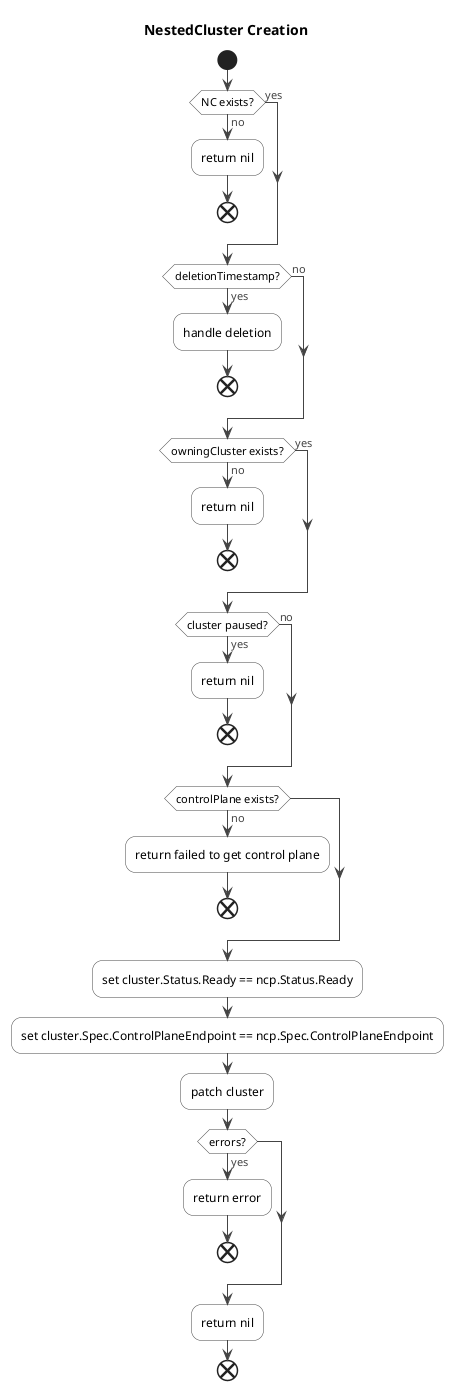 @startuml
skinparam roundcorner 20
skinparam ParticipantPadding 20
skinparam BoxPadding 50
skinparam Shadowing false
skinparam NoteBorderColor #444
skinparam NoteBackgroundColor #fff
skinparam NoteFontColor #444
skinparam EntityBackgroundColor #fff
skinparam EntityBorderColor #444
skinparam ArrowFontColor #444
skinparam ArrowColor #444
skinparam ArrowLollipopColor #444
skinparam ArrowThickness 1
skinparam ControlBorderColor #444
skinparam ControlBackgroundColor #fff
skinparam ParticipantBorderColor #444
skinparam ParticipantBackgroundColor #fff
skinparam ParticipantFontSize 17
skinparam ParticipantFontColor #444
skinparam ActorBorderColor #444
skinparam ActorFontColor #444
skinparam ActorFontSize 17
skinparam ActorBackgroundColor #fff
skinparam GroupBorderColor #444
skinparam GroupBorderThickness 1
skinparam GroupHeaderFontColor #444
skinparam GroupFontColor #444
skinparam SequenceLifeLineBorderColor #444
skinparam ActivityBorderColor #444
skinparam ActivityBackgroundColor #fff
skinparam ActivityDiamondBorderColor #444
skinparam ActivityDiamondBackgroundColor #fff

title NestedCluster Creation

start

if (NC exists?) then (no)
    :return nil;
    end
else (yes)
endif

if (deletionTimestamp?) then (yes)
    :handle deletion;
    end
else (no)
endif

if (owningCluster exists?) then (no)
    :return nil;
    end
else (yes)
endif

if (cluster paused?) then (yes)
    :return nil;
    end
else (no)
endif

if (controlPlane exists?) then (no)
    :return failed to get control plane;
    end
endif

:set cluster.Status.Ready == ncp.Status.Ready;
:set cluster.Spec.ControlPlaneEndpoint == ncp.Spec.ControlPlaneEndpoint;

:patch cluster;
if (errors?) then (yes)
    :return error;
    end
endif

:return nil;

end

@enduml